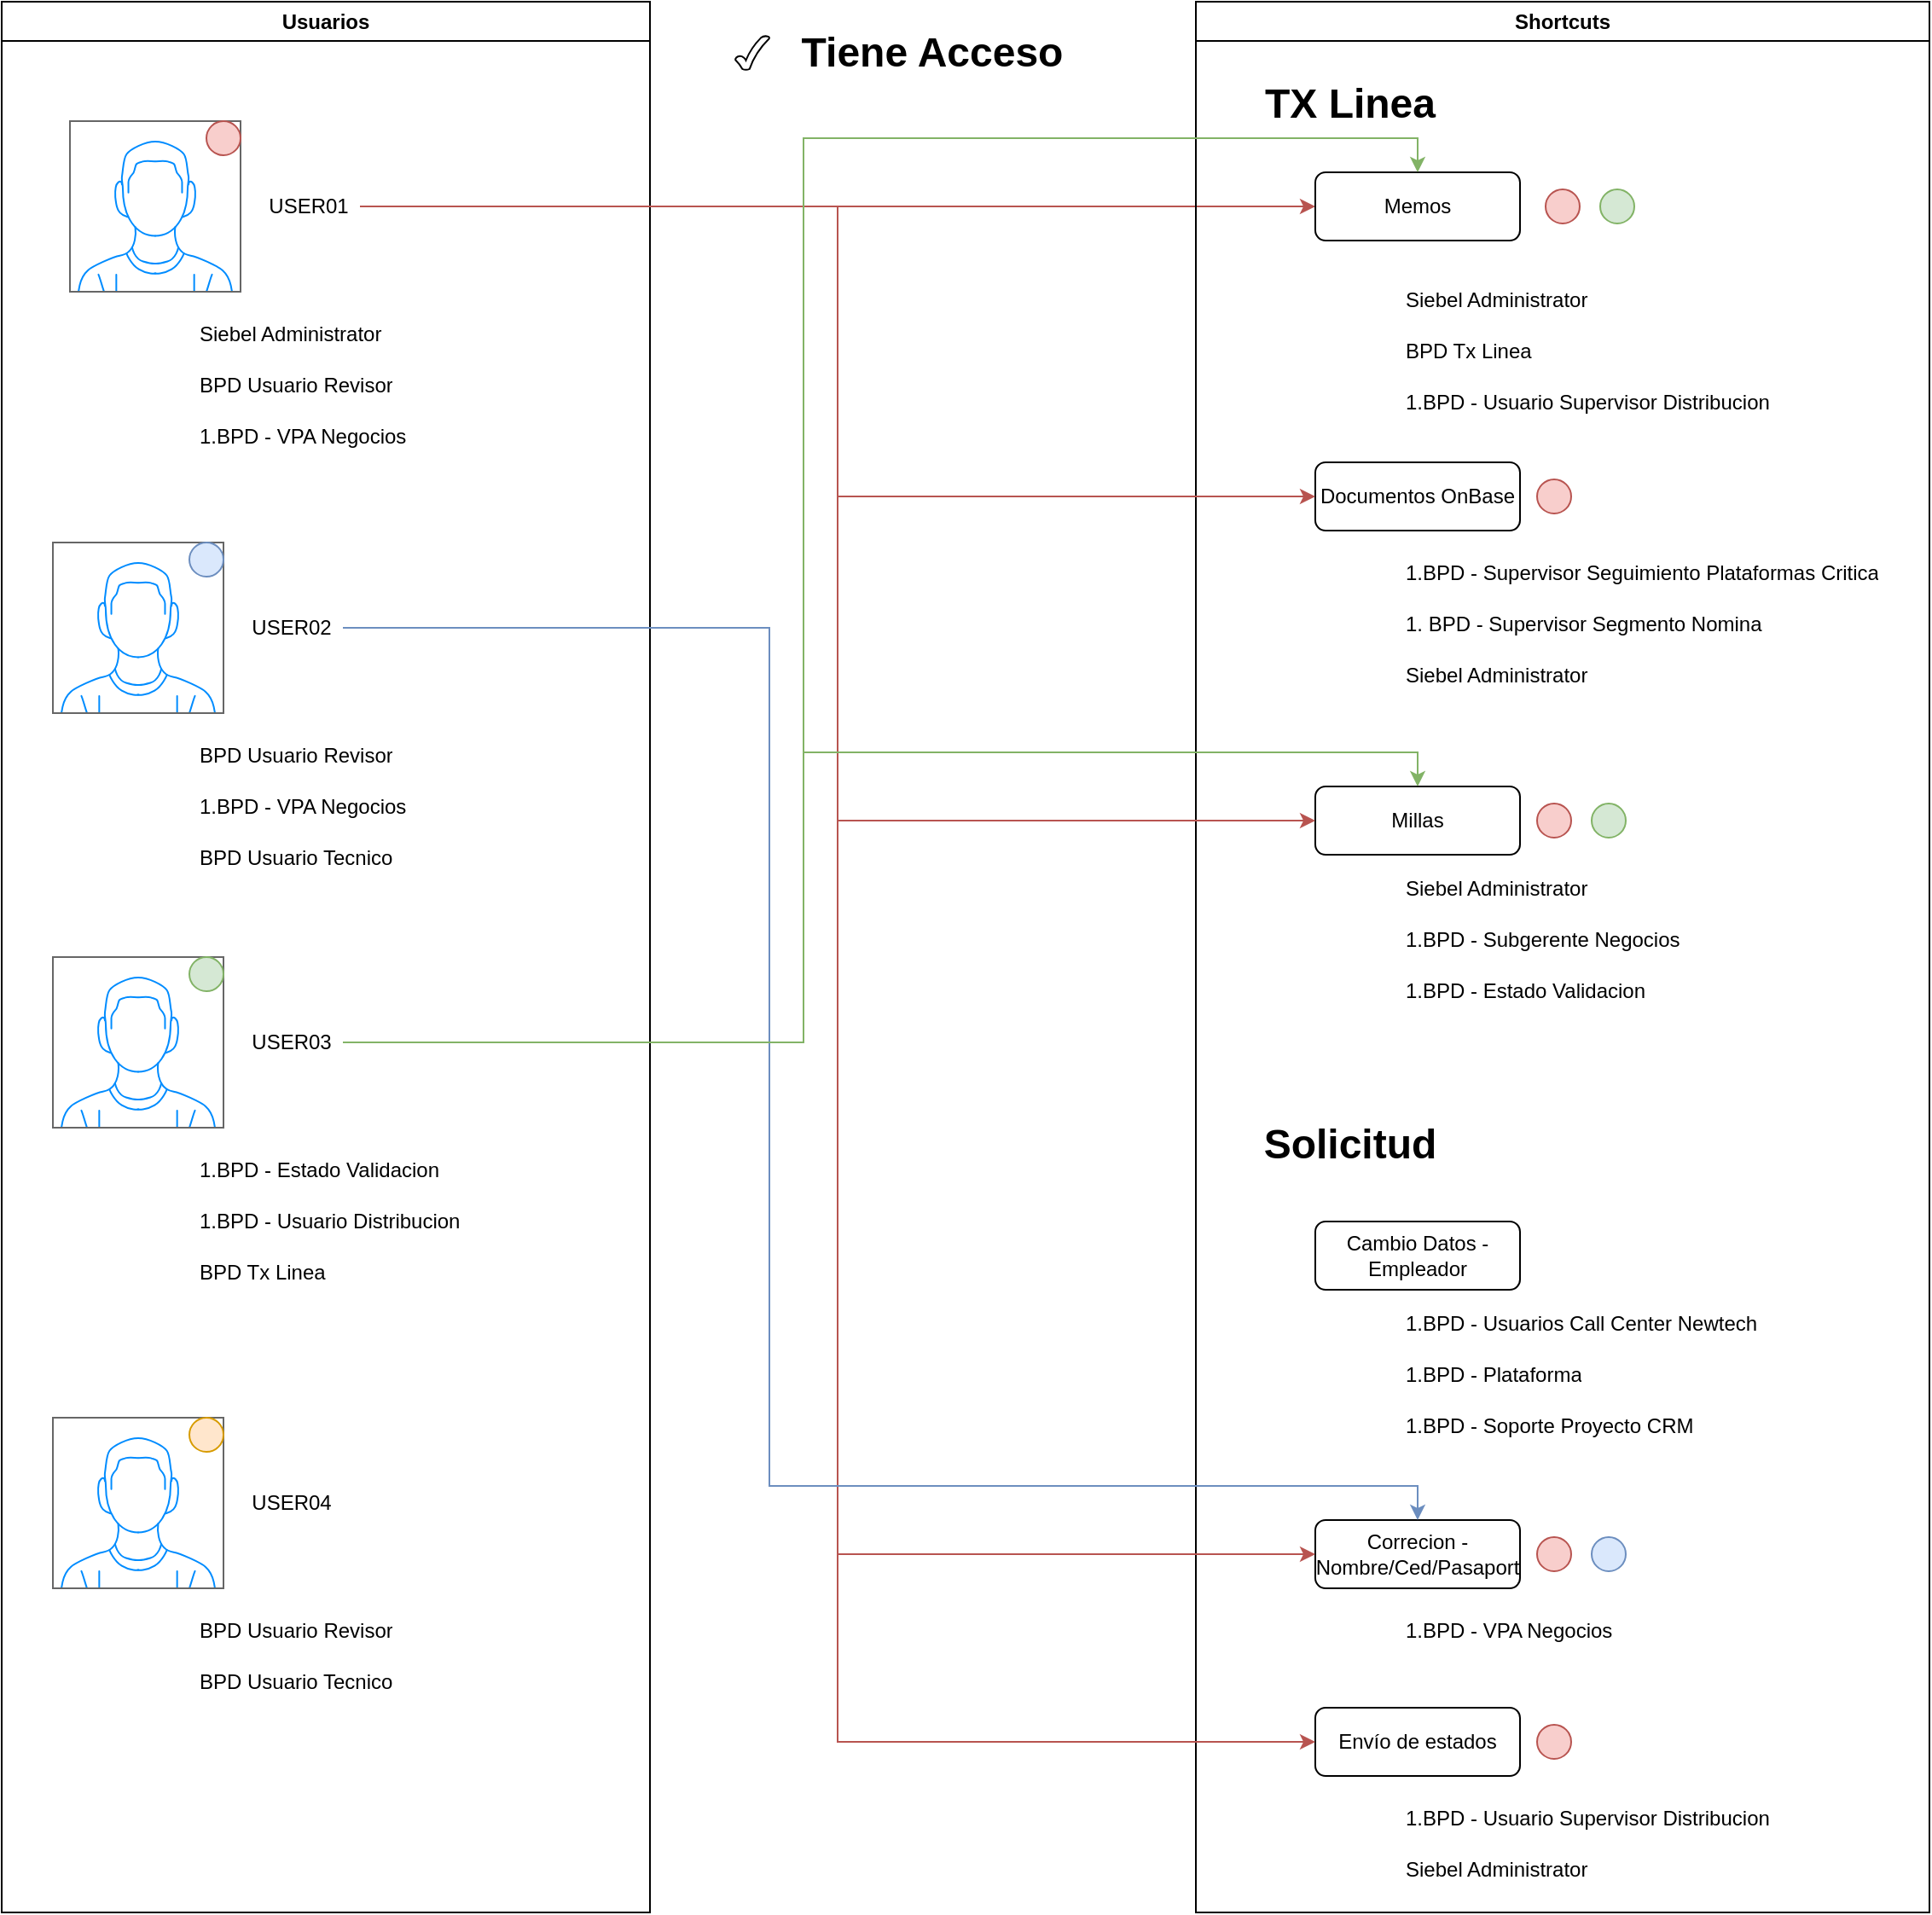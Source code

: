 <mxfile version="23.1.6" type="github">
  <diagram name="Página-1" id="e1_wRRaNP_i4suFVxVqr">
    <mxGraphModel dx="2954" dy="1098" grid="1" gridSize="10" guides="1" tooltips="1" connect="1" arrows="1" fold="1" page="1" pageScale="1" pageWidth="827" pageHeight="1169" math="0" shadow="0">
      <root>
        <mxCell id="0" />
        <mxCell id="1" parent="0" />
        <mxCell id="w67qg9FCLOekjY4AeZFf-45" style="edgeStyle=orthogonalEdgeStyle;rounded=0;orthogonalLoop=1;jettySize=auto;html=1;exitX=1;exitY=0.5;exitDx=0;exitDy=0;entryX=0;entryY=0.5;entryDx=0;entryDy=0;fillColor=#f8cecc;strokeColor=#b85450;" parent="1" source="w67qg9FCLOekjY4AeZFf-3" target="w67qg9FCLOekjY4AeZFf-2" edge="1">
          <mxGeometry relative="1" as="geometry" />
        </mxCell>
        <mxCell id="w67qg9FCLOekjY4AeZFf-46" value="" style="verticalLabelPosition=bottom;verticalAlign=top;html=1;shape=mxgraph.basic.tick" parent="1" vertex="1">
          <mxGeometry x="440" y="40" width="20" height="20" as="geometry" />
        </mxCell>
        <mxCell id="w67qg9FCLOekjY4AeZFf-47" value="Tiene Acceso" style="text;strokeColor=none;fillColor=none;html=1;fontSize=24;fontStyle=1;verticalAlign=middle;align=center;" parent="1" vertex="1">
          <mxGeometry x="470" y="30" width="170" height="40" as="geometry" />
        </mxCell>
        <mxCell id="w67qg9FCLOekjY4AeZFf-48" value="Usuarios" style="swimlane;whiteSpace=wrap;html=1;startSize=23;" parent="1" vertex="1">
          <mxGeometry x="10" y="20" width="380" height="1120" as="geometry" />
        </mxCell>
        <mxCell id="w67qg9FCLOekjY4AeZFf-1" value="" style="verticalLabelPosition=bottom;shadow=0;dashed=0;align=center;html=1;verticalAlign=top;strokeWidth=1;shape=mxgraph.mockup.containers.userMale;strokeColor=#666666;strokeColor2=#008cff;" parent="w67qg9FCLOekjY4AeZFf-48" vertex="1">
          <mxGeometry x="40" y="70" width="100" height="100" as="geometry" />
        </mxCell>
        <mxCell id="w67qg9FCLOekjY4AeZFf-3" value="USER01" style="text;html=1;align=center;verticalAlign=middle;whiteSpace=wrap;rounded=0;" parent="w67qg9FCLOekjY4AeZFf-48" vertex="1">
          <mxGeometry x="150" y="105" width="60" height="30" as="geometry" />
        </mxCell>
        <mxCell id="w67qg9FCLOekjY4AeZFf-26" value="" style="verticalLabelPosition=bottom;shadow=0;dashed=0;align=center;html=1;verticalAlign=top;strokeWidth=1;shape=mxgraph.mockup.containers.userMale;strokeColor=#666666;strokeColor2=#008cff;" parent="w67qg9FCLOekjY4AeZFf-48" vertex="1">
          <mxGeometry x="30" y="317" width="100" height="100" as="geometry" />
        </mxCell>
        <mxCell id="w67qg9FCLOekjY4AeZFf-27" value="USER02" style="text;html=1;align=center;verticalAlign=middle;whiteSpace=wrap;rounded=0;" parent="w67qg9FCLOekjY4AeZFf-48" vertex="1">
          <mxGeometry x="140" y="352" width="60" height="30" as="geometry" />
        </mxCell>
        <mxCell id="w67qg9FCLOekjY4AeZFf-28" value="" style="verticalLabelPosition=bottom;shadow=0;dashed=0;align=center;html=1;verticalAlign=top;strokeWidth=1;shape=mxgraph.mockup.containers.userMale;strokeColor=#666666;strokeColor2=#008cff;" parent="w67qg9FCLOekjY4AeZFf-48" vertex="1">
          <mxGeometry x="30" y="560" width="100" height="100" as="geometry" />
        </mxCell>
        <mxCell id="w67qg9FCLOekjY4AeZFf-29" value="USER03" style="text;html=1;align=center;verticalAlign=middle;whiteSpace=wrap;rounded=0;" parent="w67qg9FCLOekjY4AeZFf-48" vertex="1">
          <mxGeometry x="140" y="595" width="60" height="30" as="geometry" />
        </mxCell>
        <mxCell id="w67qg9FCLOekjY4AeZFf-30" value="" style="verticalLabelPosition=bottom;shadow=0;dashed=0;align=center;html=1;verticalAlign=top;strokeWidth=1;shape=mxgraph.mockup.containers.userMale;strokeColor=#666666;strokeColor2=#008cff;" parent="w67qg9FCLOekjY4AeZFf-48" vertex="1">
          <mxGeometry x="30" y="830" width="100" height="100" as="geometry" />
        </mxCell>
        <mxCell id="w67qg9FCLOekjY4AeZFf-31" value="USER04" style="text;html=1;align=center;verticalAlign=middle;whiteSpace=wrap;rounded=0;" parent="w67qg9FCLOekjY4AeZFf-48" vertex="1">
          <mxGeometry x="140" y="865" width="60" height="30" as="geometry" />
        </mxCell>
        <mxCell id="w67qg9FCLOekjY4AeZFf-32" value="Siebel Administrator" style="text;strokeColor=none;fillColor=none;align=left;verticalAlign=middle;spacingLeft=4;spacingRight=4;overflow=hidden;points=[[0,0.5],[1,0.5]];portConstraint=eastwest;rotatable=0;whiteSpace=wrap;html=1;" parent="w67qg9FCLOekjY4AeZFf-48" vertex="1">
          <mxGeometry x="110" y="180" width="120" height="30" as="geometry" />
        </mxCell>
        <mxCell id="w67qg9FCLOekjY4AeZFf-33" value="BPD Usuario Revisor" style="text;strokeColor=none;fillColor=none;align=left;verticalAlign=middle;spacingLeft=4;spacingRight=4;overflow=hidden;points=[[0,0.5],[1,0.5]];portConstraint=eastwest;rotatable=0;whiteSpace=wrap;html=1;" parent="w67qg9FCLOekjY4AeZFf-48" vertex="1">
          <mxGeometry x="110" y="210" width="150" height="30" as="geometry" />
        </mxCell>
        <mxCell id="w67qg9FCLOekjY4AeZFf-35" value="1.BPD - VPA Negocios" style="text;strokeColor=none;fillColor=none;align=left;verticalAlign=middle;spacingLeft=4;spacingRight=4;overflow=hidden;points=[[0,0.5],[1,0.5]];portConstraint=eastwest;rotatable=0;whiteSpace=wrap;html=1;" parent="w67qg9FCLOekjY4AeZFf-48" vertex="1">
          <mxGeometry x="110" y="240" width="230" height="30" as="geometry" />
        </mxCell>
        <mxCell id="w67qg9FCLOekjY4AeZFf-36" value="1.BPD - VPA Negocios" style="text;strokeColor=none;fillColor=none;align=left;verticalAlign=middle;spacingLeft=4;spacingRight=4;overflow=hidden;points=[[0,0.5],[1,0.5]];portConstraint=eastwest;rotatable=0;whiteSpace=wrap;html=1;" parent="w67qg9FCLOekjY4AeZFf-48" vertex="1">
          <mxGeometry x="110" y="457" width="230" height="30" as="geometry" />
        </mxCell>
        <mxCell id="w67qg9FCLOekjY4AeZFf-37" value="BPD Usuario Revisor" style="text;strokeColor=none;fillColor=none;align=left;verticalAlign=middle;spacingLeft=4;spacingRight=4;overflow=hidden;points=[[0,0.5],[1,0.5]];portConstraint=eastwest;rotatable=0;whiteSpace=wrap;html=1;" parent="w67qg9FCLOekjY4AeZFf-48" vertex="1">
          <mxGeometry x="110" y="427" width="150" height="30" as="geometry" />
        </mxCell>
        <mxCell id="w67qg9FCLOekjY4AeZFf-38" value="1.BPD - Estado Validacion" style="text;strokeColor=none;fillColor=none;align=left;verticalAlign=middle;spacingLeft=4;spacingRight=4;overflow=hidden;points=[[0,0.5],[1,0.5]];portConstraint=eastwest;rotatable=0;whiteSpace=wrap;html=1;" parent="w67qg9FCLOekjY4AeZFf-48" vertex="1">
          <mxGeometry x="110" y="670" width="190" height="30" as="geometry" />
        </mxCell>
        <mxCell id="w67qg9FCLOekjY4AeZFf-39" value="1.BPD - Usuario Distribucion" style="text;strokeColor=none;fillColor=none;align=left;verticalAlign=middle;spacingLeft=4;spacingRight=4;overflow=hidden;points=[[0,0.5],[1,0.5]];portConstraint=eastwest;rotatable=0;whiteSpace=wrap;html=1;" parent="w67qg9FCLOekjY4AeZFf-48" vertex="1">
          <mxGeometry x="110" y="700" width="230" height="30" as="geometry" />
        </mxCell>
        <mxCell id="w67qg9FCLOekjY4AeZFf-40" value="BPD Usuario Revisor" style="text;strokeColor=none;fillColor=none;align=left;verticalAlign=middle;spacingLeft=4;spacingRight=4;overflow=hidden;points=[[0,0.5],[1,0.5]];portConstraint=eastwest;rotatable=0;whiteSpace=wrap;html=1;" parent="w67qg9FCLOekjY4AeZFf-48" vertex="1">
          <mxGeometry x="110" y="940" width="150" height="30" as="geometry" />
        </mxCell>
        <mxCell id="w67qg9FCLOekjY4AeZFf-41" value="BPD Usuario Tecnico" style="text;strokeColor=none;fillColor=none;align=left;verticalAlign=middle;spacingLeft=4;spacingRight=4;overflow=hidden;points=[[0,0.5],[1,0.5]];portConstraint=eastwest;rotatable=0;whiteSpace=wrap;html=1;" parent="w67qg9FCLOekjY4AeZFf-48" vertex="1">
          <mxGeometry x="110" y="970" width="150" height="30" as="geometry" />
        </mxCell>
        <mxCell id="w67qg9FCLOekjY4AeZFf-70" value="BPD Usuario Tecnico" style="text;strokeColor=none;fillColor=none;align=left;verticalAlign=middle;spacingLeft=4;spacingRight=4;overflow=hidden;points=[[0,0.5],[1,0.5]];portConstraint=eastwest;rotatable=0;whiteSpace=wrap;html=1;" parent="w67qg9FCLOekjY4AeZFf-48" vertex="1">
          <mxGeometry x="110" y="487" width="150" height="30" as="geometry" />
        </mxCell>
        <mxCell id="w67qg9FCLOekjY4AeZFf-71" value="" style="ellipse;whiteSpace=wrap;html=1;aspect=fixed;fillColor=#f8cecc;strokeColor=#b85450;" parent="w67qg9FCLOekjY4AeZFf-48" vertex="1">
          <mxGeometry x="120" y="70" width="20" height="20" as="geometry" />
        </mxCell>
        <mxCell id="w67qg9FCLOekjY4AeZFf-72" value="" style="ellipse;whiteSpace=wrap;html=1;aspect=fixed;fillColor=#d5e8d4;strokeColor=#82b366;" parent="w67qg9FCLOekjY4AeZFf-48" vertex="1">
          <mxGeometry x="110" y="560" width="20" height="20" as="geometry" />
        </mxCell>
        <mxCell id="w67qg9FCLOekjY4AeZFf-73" value="" style="ellipse;whiteSpace=wrap;html=1;aspect=fixed;fillColor=#dae8fc;strokeColor=#6c8ebf;" parent="w67qg9FCLOekjY4AeZFf-48" vertex="1">
          <mxGeometry x="110" y="317" width="20" height="20" as="geometry" />
        </mxCell>
        <mxCell id="w67qg9FCLOekjY4AeZFf-74" value="" style="ellipse;whiteSpace=wrap;html=1;aspect=fixed;fillColor=#ffe6cc;strokeColor=#d79b00;" parent="w67qg9FCLOekjY4AeZFf-48" vertex="1">
          <mxGeometry x="110" y="830" width="20" height="20" as="geometry" />
        </mxCell>
        <mxCell id="iT9u2Vk3M9yyd-nfzxc5-1" value="BPD Tx Linea" style="text;strokeColor=none;fillColor=none;align=left;verticalAlign=middle;spacingLeft=4;spacingRight=4;overflow=hidden;points=[[0,0.5],[1,0.5]];portConstraint=eastwest;rotatable=0;whiteSpace=wrap;html=1;" vertex="1" parent="w67qg9FCLOekjY4AeZFf-48">
          <mxGeometry x="110" y="730" width="120" height="30" as="geometry" />
        </mxCell>
        <mxCell id="w67qg9FCLOekjY4AeZFf-49" value="Shortcuts" style="swimlane;whiteSpace=wrap;html=1;" parent="1" vertex="1">
          <mxGeometry x="710" y="20" width="430" height="1120" as="geometry" />
        </mxCell>
        <mxCell id="w67qg9FCLOekjY4AeZFf-2" value="Memos" style="rounded=1;whiteSpace=wrap;html=1;" parent="w67qg9FCLOekjY4AeZFf-49" vertex="1">
          <mxGeometry x="70" y="100" width="120" height="40" as="geometry" />
        </mxCell>
        <mxCell id="w67qg9FCLOekjY4AeZFf-4" value="TX Linea" style="text;strokeColor=none;fillColor=none;html=1;fontSize=24;fontStyle=1;verticalAlign=middle;align=center;" parent="w67qg9FCLOekjY4AeZFf-49" vertex="1">
          <mxGeometry x="40" y="40" width="100" height="40" as="geometry" />
        </mxCell>
        <mxCell id="w67qg9FCLOekjY4AeZFf-5" value="Siebel Administrator" style="text;strokeColor=none;fillColor=none;align=left;verticalAlign=middle;spacingLeft=4;spacingRight=4;overflow=hidden;points=[[0,0.5],[1,0.5]];portConstraint=eastwest;rotatable=0;whiteSpace=wrap;html=1;" parent="w67qg9FCLOekjY4AeZFf-49" vertex="1">
          <mxGeometry x="117" y="160" width="120" height="30" as="geometry" />
        </mxCell>
        <mxCell id="w67qg9FCLOekjY4AeZFf-6" value="Documentos OnBase" style="rounded=1;whiteSpace=wrap;html=1;" parent="w67qg9FCLOekjY4AeZFf-49" vertex="1">
          <mxGeometry x="70" y="270" width="120" height="40" as="geometry" />
        </mxCell>
        <mxCell id="w67qg9FCLOekjY4AeZFf-7" value="Millas" style="rounded=1;whiteSpace=wrap;html=1;" parent="w67qg9FCLOekjY4AeZFf-49" vertex="1">
          <mxGeometry x="70" y="460" width="120" height="40" as="geometry" />
        </mxCell>
        <mxCell id="w67qg9FCLOekjY4AeZFf-8" value="Cambio Datos -Empleador" style="rounded=1;whiteSpace=wrap;html=1;" parent="w67qg9FCLOekjY4AeZFf-49" vertex="1">
          <mxGeometry x="70" y="715" width="120" height="40" as="geometry" />
        </mxCell>
        <mxCell id="w67qg9FCLOekjY4AeZFf-9" value="Solicitud" style="text;strokeColor=none;fillColor=none;html=1;fontSize=24;fontStyle=1;verticalAlign=middle;align=center;" parent="w67qg9FCLOekjY4AeZFf-49" vertex="1">
          <mxGeometry x="40" y="650" width="100" height="40" as="geometry" />
        </mxCell>
        <mxCell id="w67qg9FCLOekjY4AeZFf-10" value="Correcion -Nombre/Ced/Pasaport" style="rounded=1;whiteSpace=wrap;html=1;" parent="w67qg9FCLOekjY4AeZFf-49" vertex="1">
          <mxGeometry x="70" y="890" width="120" height="40" as="geometry" />
        </mxCell>
        <mxCell id="w67qg9FCLOekjY4AeZFf-11" value="Envío de estados" style="rounded=1;whiteSpace=wrap;html=1;" parent="w67qg9FCLOekjY4AeZFf-49" vertex="1">
          <mxGeometry x="70" y="1000" width="120" height="40" as="geometry" />
        </mxCell>
        <mxCell id="w67qg9FCLOekjY4AeZFf-12" value="BPD Tx Linea" style="text;strokeColor=none;fillColor=none;align=left;verticalAlign=middle;spacingLeft=4;spacingRight=4;overflow=hidden;points=[[0,0.5],[1,0.5]];portConstraint=eastwest;rotatable=0;whiteSpace=wrap;html=1;" parent="w67qg9FCLOekjY4AeZFf-49" vertex="1">
          <mxGeometry x="117" y="190" width="120" height="30" as="geometry" />
        </mxCell>
        <mxCell id="w67qg9FCLOekjY4AeZFf-13" value="Siebel Administrator" style="text;strokeColor=none;fillColor=none;align=left;verticalAlign=middle;spacingLeft=4;spacingRight=4;overflow=hidden;points=[[0,0.5],[1,0.5]];portConstraint=eastwest;rotatable=0;whiteSpace=wrap;html=1;" parent="w67qg9FCLOekjY4AeZFf-49" vertex="1">
          <mxGeometry x="117" y="380" width="120" height="30" as="geometry" />
        </mxCell>
        <mxCell id="w67qg9FCLOekjY4AeZFf-16" value="Siebel Administrator" style="text;strokeColor=none;fillColor=none;align=left;verticalAlign=middle;spacingLeft=4;spacingRight=4;overflow=hidden;points=[[0,0.5],[1,0.5]];portConstraint=eastwest;rotatable=0;whiteSpace=wrap;html=1;" parent="w67qg9FCLOekjY4AeZFf-49" vertex="1">
          <mxGeometry x="117" y="505" width="120" height="30" as="geometry" />
        </mxCell>
        <mxCell id="w67qg9FCLOekjY4AeZFf-17" value="1.BPD - Subgerente Negocios" style="text;strokeColor=none;fillColor=none;align=left;verticalAlign=middle;spacingLeft=4;spacingRight=4;overflow=hidden;points=[[0,0.5],[1,0.5]];portConstraint=eastwest;rotatable=0;whiteSpace=wrap;html=1;" parent="w67qg9FCLOekjY4AeZFf-49" vertex="1">
          <mxGeometry x="117" y="535" width="190" height="30" as="geometry" />
        </mxCell>
        <mxCell id="w67qg9FCLOekjY4AeZFf-18" value="1.BPD - Estado Validacion" style="text;strokeColor=none;fillColor=none;align=left;verticalAlign=middle;spacingLeft=4;spacingRight=4;overflow=hidden;points=[[0,0.5],[1,0.5]];portConstraint=eastwest;rotatable=0;whiteSpace=wrap;html=1;" parent="w67qg9FCLOekjY4AeZFf-49" vertex="1">
          <mxGeometry x="117" y="565" width="190" height="30" as="geometry" />
        </mxCell>
        <mxCell id="w67qg9FCLOekjY4AeZFf-20" value="1.BPD - Usuarios Call Center Newtech" style="text;strokeColor=none;fillColor=none;align=left;verticalAlign=middle;spacingLeft=4;spacingRight=4;overflow=hidden;points=[[0,0.5],[1,0.5]];portConstraint=eastwest;rotatable=0;whiteSpace=wrap;html=1;" parent="w67qg9FCLOekjY4AeZFf-49" vertex="1">
          <mxGeometry x="117" y="760" width="230" height="30" as="geometry" />
        </mxCell>
        <mxCell id="w67qg9FCLOekjY4AeZFf-21" value="1.BPD - Plataforma" style="text;strokeColor=none;fillColor=none;align=left;verticalAlign=middle;spacingLeft=4;spacingRight=4;overflow=hidden;points=[[0,0.5],[1,0.5]];portConstraint=eastwest;rotatable=0;whiteSpace=wrap;html=1;" parent="w67qg9FCLOekjY4AeZFf-49" vertex="1">
          <mxGeometry x="117" y="790" width="230" height="30" as="geometry" />
        </mxCell>
        <mxCell id="w67qg9FCLOekjY4AeZFf-22" value="1.BPD - Soporte Proyecto CRM" style="text;strokeColor=none;fillColor=none;align=left;verticalAlign=middle;spacingLeft=4;spacingRight=4;overflow=hidden;points=[[0,0.5],[1,0.5]];portConstraint=eastwest;rotatable=0;whiteSpace=wrap;html=1;" parent="w67qg9FCLOekjY4AeZFf-49" vertex="1">
          <mxGeometry x="117" y="820" width="230" height="30" as="geometry" />
        </mxCell>
        <mxCell id="w67qg9FCLOekjY4AeZFf-23" value="1.BPD - VPA Negocios" style="text;strokeColor=none;fillColor=none;align=left;verticalAlign=middle;spacingLeft=4;spacingRight=4;overflow=hidden;points=[[0,0.5],[1,0.5]];portConstraint=eastwest;rotatable=0;whiteSpace=wrap;html=1;" parent="w67qg9FCLOekjY4AeZFf-49" vertex="1">
          <mxGeometry x="117" y="940" width="230" height="30" as="geometry" />
        </mxCell>
        <mxCell id="w67qg9FCLOekjY4AeZFf-24" value="1.BPD - Usuario Supervisor Distribucion" style="text;strokeColor=none;fillColor=none;align=left;verticalAlign=middle;spacingLeft=4;spacingRight=4;overflow=hidden;points=[[0,0.5],[1,0.5]];portConstraint=eastwest;rotatable=0;whiteSpace=wrap;html=1;" parent="w67qg9FCLOekjY4AeZFf-49" vertex="1">
          <mxGeometry x="117" y="1050" width="230" height="30" as="geometry" />
        </mxCell>
        <mxCell id="w67qg9FCLOekjY4AeZFf-25" value="Siebel Administrator" style="text;strokeColor=none;fillColor=none;align=left;verticalAlign=middle;spacingLeft=4;spacingRight=4;overflow=hidden;points=[[0,0.5],[1,0.5]];portConstraint=eastwest;rotatable=0;whiteSpace=wrap;html=1;" parent="w67qg9FCLOekjY4AeZFf-49" vertex="1">
          <mxGeometry x="117" y="1080" width="230" height="30" as="geometry" />
        </mxCell>
        <mxCell id="w67qg9FCLOekjY4AeZFf-14" value="1.BPD - Supervisor Seguimiento Plataformas Critica" style="text;strokeColor=none;fillColor=none;align=left;verticalAlign=middle;spacingLeft=4;spacingRight=4;overflow=hidden;points=[[0,0.5],[1,0.5]];portConstraint=eastwest;rotatable=0;whiteSpace=wrap;html=1;" parent="w67qg9FCLOekjY4AeZFf-49" vertex="1">
          <mxGeometry x="117" y="320" width="300" height="30" as="geometry" />
        </mxCell>
        <mxCell id="w67qg9FCLOekjY4AeZFf-15" value="1. BPD - Supervisor Segmento Nomina" style="text;strokeColor=none;fillColor=none;align=left;verticalAlign=middle;spacingLeft=4;spacingRight=4;overflow=hidden;points=[[0,0.5],[1,0.5]];portConstraint=eastwest;rotatable=0;whiteSpace=wrap;html=1;" parent="w67qg9FCLOekjY4AeZFf-49" vertex="1">
          <mxGeometry x="117" y="350" width="300" height="30" as="geometry" />
        </mxCell>
        <mxCell id="w67qg9FCLOekjY4AeZFf-56" value="1.BPD - Usuario Supervisor Distribucion" style="text;strokeColor=none;fillColor=none;align=left;verticalAlign=middle;spacingLeft=4;spacingRight=4;overflow=hidden;points=[[0,0.5],[1,0.5]];portConstraint=eastwest;rotatable=0;whiteSpace=wrap;html=1;" parent="w67qg9FCLOekjY4AeZFf-49" vertex="1">
          <mxGeometry x="117" y="220" width="230" height="30" as="geometry" />
        </mxCell>
        <mxCell id="w67qg9FCLOekjY4AeZFf-58" value="" style="ellipse;whiteSpace=wrap;html=1;aspect=fixed;fillColor=#f8cecc;strokeColor=#b85450;" parent="w67qg9FCLOekjY4AeZFf-49" vertex="1">
          <mxGeometry x="205" y="110" width="20" height="20" as="geometry" />
        </mxCell>
        <mxCell id="w67qg9FCLOekjY4AeZFf-59" value="" style="ellipse;whiteSpace=wrap;html=1;aspect=fixed;fillColor=#d5e8d4;strokeColor=#82b366;" parent="w67qg9FCLOekjY4AeZFf-49" vertex="1">
          <mxGeometry x="237" y="110" width="20" height="20" as="geometry" />
        </mxCell>
        <mxCell id="w67qg9FCLOekjY4AeZFf-60" value="" style="ellipse;whiteSpace=wrap;html=1;aspect=fixed;fillColor=#f8cecc;strokeColor=#b85450;" parent="w67qg9FCLOekjY4AeZFf-49" vertex="1">
          <mxGeometry x="200" y="280" width="20" height="20" as="geometry" />
        </mxCell>
        <mxCell id="w67qg9FCLOekjY4AeZFf-62" value="" style="ellipse;whiteSpace=wrap;html=1;aspect=fixed;fillColor=#f8cecc;strokeColor=#b85450;" parent="w67qg9FCLOekjY4AeZFf-49" vertex="1">
          <mxGeometry x="200" y="470" width="20" height="20" as="geometry" />
        </mxCell>
        <mxCell id="w67qg9FCLOekjY4AeZFf-63" value="" style="ellipse;whiteSpace=wrap;html=1;aspect=fixed;fillColor=#d5e8d4;strokeColor=#82b366;" parent="w67qg9FCLOekjY4AeZFf-49" vertex="1">
          <mxGeometry x="232" y="470" width="20" height="20" as="geometry" />
        </mxCell>
        <mxCell id="w67qg9FCLOekjY4AeZFf-66" value="" style="ellipse;whiteSpace=wrap;html=1;aspect=fixed;fillColor=#f8cecc;strokeColor=#b85450;" parent="w67qg9FCLOekjY4AeZFf-49" vertex="1">
          <mxGeometry x="200" y="900" width="20" height="20" as="geometry" />
        </mxCell>
        <mxCell id="w67qg9FCLOekjY4AeZFf-67" value="" style="ellipse;whiteSpace=wrap;html=1;aspect=fixed;fillColor=#dae8fc;strokeColor=#6c8ebf;" parent="w67qg9FCLOekjY4AeZFf-49" vertex="1">
          <mxGeometry x="232" y="900" width="20" height="20" as="geometry" />
        </mxCell>
        <mxCell id="w67qg9FCLOekjY4AeZFf-68" value="" style="ellipse;whiteSpace=wrap;html=1;aspect=fixed;fillColor=#f8cecc;strokeColor=#b85450;" parent="w67qg9FCLOekjY4AeZFf-49" vertex="1">
          <mxGeometry x="200" y="1010" width="20" height="20" as="geometry" />
        </mxCell>
        <mxCell id="w67qg9FCLOekjY4AeZFf-50" style="edgeStyle=orthogonalEdgeStyle;rounded=0;orthogonalLoop=1;jettySize=auto;html=1;exitX=1;exitY=0.5;exitDx=0;exitDy=0;entryX=0;entryY=0.5;entryDx=0;entryDy=0;fillColor=#f8cecc;strokeColor=#b85450;" parent="1" source="w67qg9FCLOekjY4AeZFf-3" target="w67qg9FCLOekjY4AeZFf-6" edge="1">
          <mxGeometry relative="1" as="geometry" />
        </mxCell>
        <mxCell id="w67qg9FCLOekjY4AeZFf-51" style="edgeStyle=orthogonalEdgeStyle;rounded=0;orthogonalLoop=1;jettySize=auto;html=1;exitX=1;exitY=0.5;exitDx=0;exitDy=0;entryX=0;entryY=0.5;entryDx=0;entryDy=0;fillColor=#f8cecc;strokeColor=#b85450;" parent="1" source="w67qg9FCLOekjY4AeZFf-3" target="w67qg9FCLOekjY4AeZFf-7" edge="1">
          <mxGeometry relative="1" as="geometry" />
        </mxCell>
        <mxCell id="w67qg9FCLOekjY4AeZFf-52" style="edgeStyle=orthogonalEdgeStyle;rounded=0;orthogonalLoop=1;jettySize=auto;html=1;exitX=1;exitY=0.5;exitDx=0;exitDy=0;entryX=0;entryY=0.5;entryDx=0;entryDy=0;fillColor=#f8cecc;strokeColor=#b85450;" parent="1" source="w67qg9FCLOekjY4AeZFf-3" target="w67qg9FCLOekjY4AeZFf-11" edge="1">
          <mxGeometry relative="1" as="geometry" />
        </mxCell>
        <mxCell id="w67qg9FCLOekjY4AeZFf-53" style="edgeStyle=orthogonalEdgeStyle;rounded=0;orthogonalLoop=1;jettySize=auto;html=1;exitX=1;exitY=0.5;exitDx=0;exitDy=0;entryX=0;entryY=0.5;entryDx=0;entryDy=0;fillColor=#f8cecc;strokeColor=#b85450;" parent="1" source="w67qg9FCLOekjY4AeZFf-3" target="w67qg9FCLOekjY4AeZFf-10" edge="1">
          <mxGeometry relative="1" as="geometry" />
        </mxCell>
        <mxCell id="w67qg9FCLOekjY4AeZFf-54" style="edgeStyle=orthogonalEdgeStyle;rounded=0;orthogonalLoop=1;jettySize=auto;html=1;exitX=1;exitY=0.5;exitDx=0;exitDy=0;entryX=0.5;entryY=0;entryDx=0;entryDy=0;fillColor=#dae8fc;strokeColor=#6c8ebf;" parent="1" source="w67qg9FCLOekjY4AeZFf-27" target="w67qg9FCLOekjY4AeZFf-10" edge="1">
          <mxGeometry relative="1" as="geometry">
            <Array as="points">
              <mxPoint x="460" y="387" />
              <mxPoint x="460" y="890" />
              <mxPoint x="840" y="890" />
            </Array>
          </mxGeometry>
        </mxCell>
        <mxCell id="iT9u2Vk3M9yyd-nfzxc5-2" style="edgeStyle=orthogonalEdgeStyle;rounded=0;orthogonalLoop=1;jettySize=auto;html=1;exitX=1;exitY=0.5;exitDx=0;exitDy=0;entryX=0.5;entryY=0;entryDx=0;entryDy=0;fillColor=#d5e8d4;strokeColor=#82b366;" edge="1" parent="1" source="w67qg9FCLOekjY4AeZFf-29" target="w67qg9FCLOekjY4AeZFf-7">
          <mxGeometry relative="1" as="geometry">
            <Array as="points">
              <mxPoint x="480" y="630" />
              <mxPoint x="480" y="460" />
              <mxPoint x="840" y="460" />
            </Array>
          </mxGeometry>
        </mxCell>
        <mxCell id="iT9u2Vk3M9yyd-nfzxc5-3" style="edgeStyle=orthogonalEdgeStyle;rounded=0;orthogonalLoop=1;jettySize=auto;html=1;exitX=1;exitY=0.5;exitDx=0;exitDy=0;entryX=0.5;entryY=0;entryDx=0;entryDy=0;fillColor=#d5e8d4;strokeColor=#82b366;" edge="1" parent="1" source="w67qg9FCLOekjY4AeZFf-29" target="w67qg9FCLOekjY4AeZFf-2">
          <mxGeometry relative="1" as="geometry">
            <Array as="points">
              <mxPoint x="480" y="630" />
              <mxPoint x="480" y="100" />
              <mxPoint x="840" y="100" />
            </Array>
          </mxGeometry>
        </mxCell>
      </root>
    </mxGraphModel>
  </diagram>
</mxfile>
